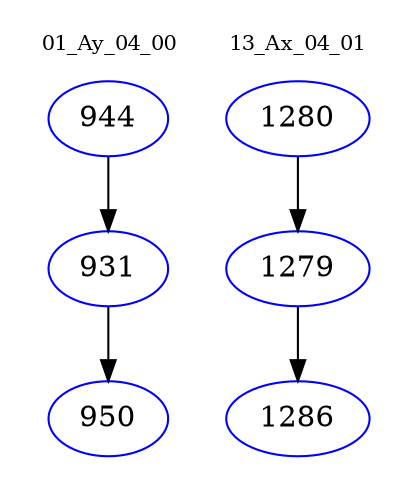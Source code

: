 digraph{
subgraph cluster_0 {
color = white
label = "01_Ay_04_00";
fontsize=10;
T0_944 [label="944", color="blue"]
T0_944 -> T0_931 [color="black"]
T0_931 [label="931", color="blue"]
T0_931 -> T0_950 [color="black"]
T0_950 [label="950", color="blue"]
}
subgraph cluster_1 {
color = white
label = "13_Ax_04_01";
fontsize=10;
T1_1280 [label="1280", color="blue"]
T1_1280 -> T1_1279 [color="black"]
T1_1279 [label="1279", color="blue"]
T1_1279 -> T1_1286 [color="black"]
T1_1286 [label="1286", color="blue"]
}
}
